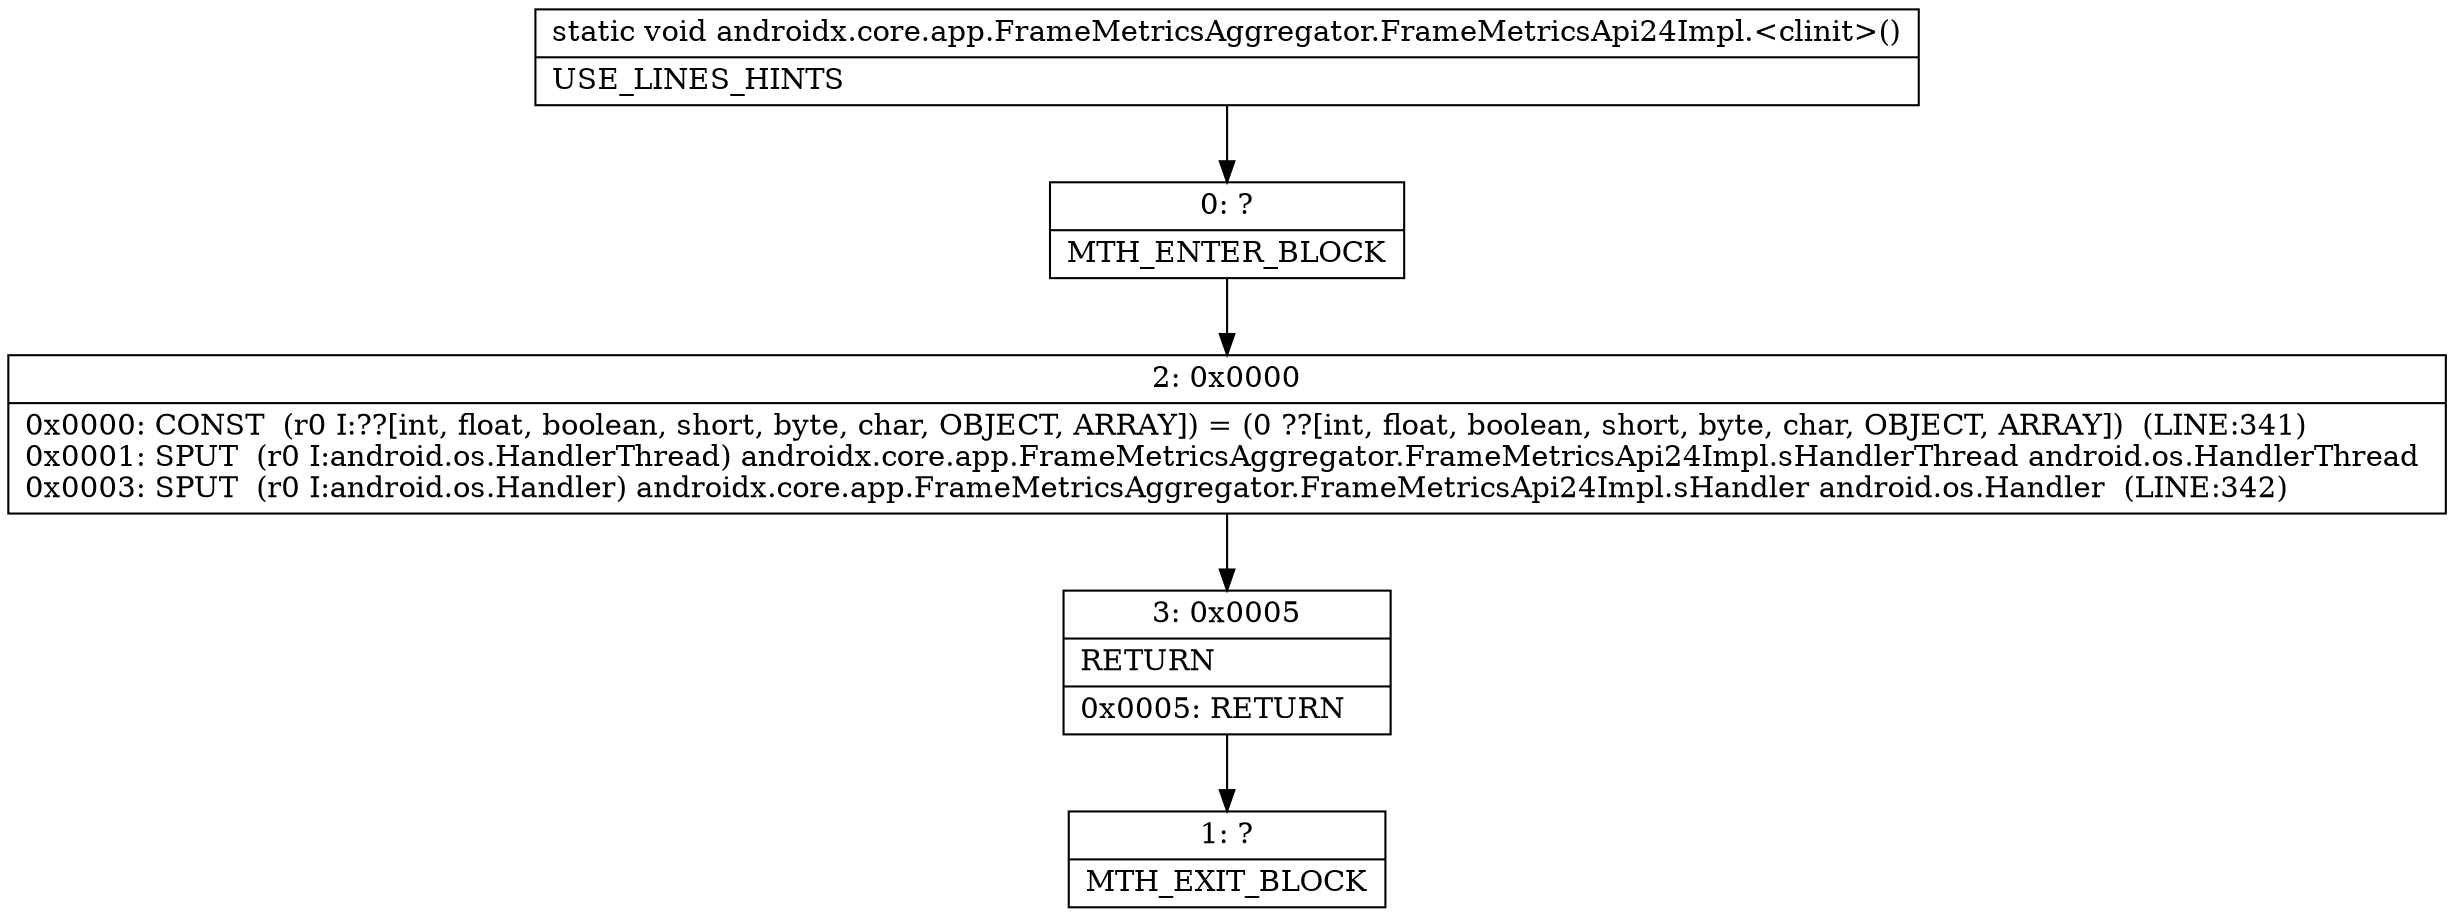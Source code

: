 digraph "CFG forandroidx.core.app.FrameMetricsAggregator.FrameMetricsApi24Impl.\<clinit\>()V" {
Node_0 [shape=record,label="{0\:\ ?|MTH_ENTER_BLOCK\l}"];
Node_2 [shape=record,label="{2\:\ 0x0000|0x0000: CONST  (r0 I:??[int, float, boolean, short, byte, char, OBJECT, ARRAY]) = (0 ??[int, float, boolean, short, byte, char, OBJECT, ARRAY])  (LINE:341)\l0x0001: SPUT  (r0 I:android.os.HandlerThread) androidx.core.app.FrameMetricsAggregator.FrameMetricsApi24Impl.sHandlerThread android.os.HandlerThread \l0x0003: SPUT  (r0 I:android.os.Handler) androidx.core.app.FrameMetricsAggregator.FrameMetricsApi24Impl.sHandler android.os.Handler  (LINE:342)\l}"];
Node_3 [shape=record,label="{3\:\ 0x0005|RETURN\l|0x0005: RETURN   \l}"];
Node_1 [shape=record,label="{1\:\ ?|MTH_EXIT_BLOCK\l}"];
MethodNode[shape=record,label="{static void androidx.core.app.FrameMetricsAggregator.FrameMetricsApi24Impl.\<clinit\>()  | USE_LINES_HINTS\l}"];
MethodNode -> Node_0;Node_0 -> Node_2;
Node_2 -> Node_3;
Node_3 -> Node_1;
}

